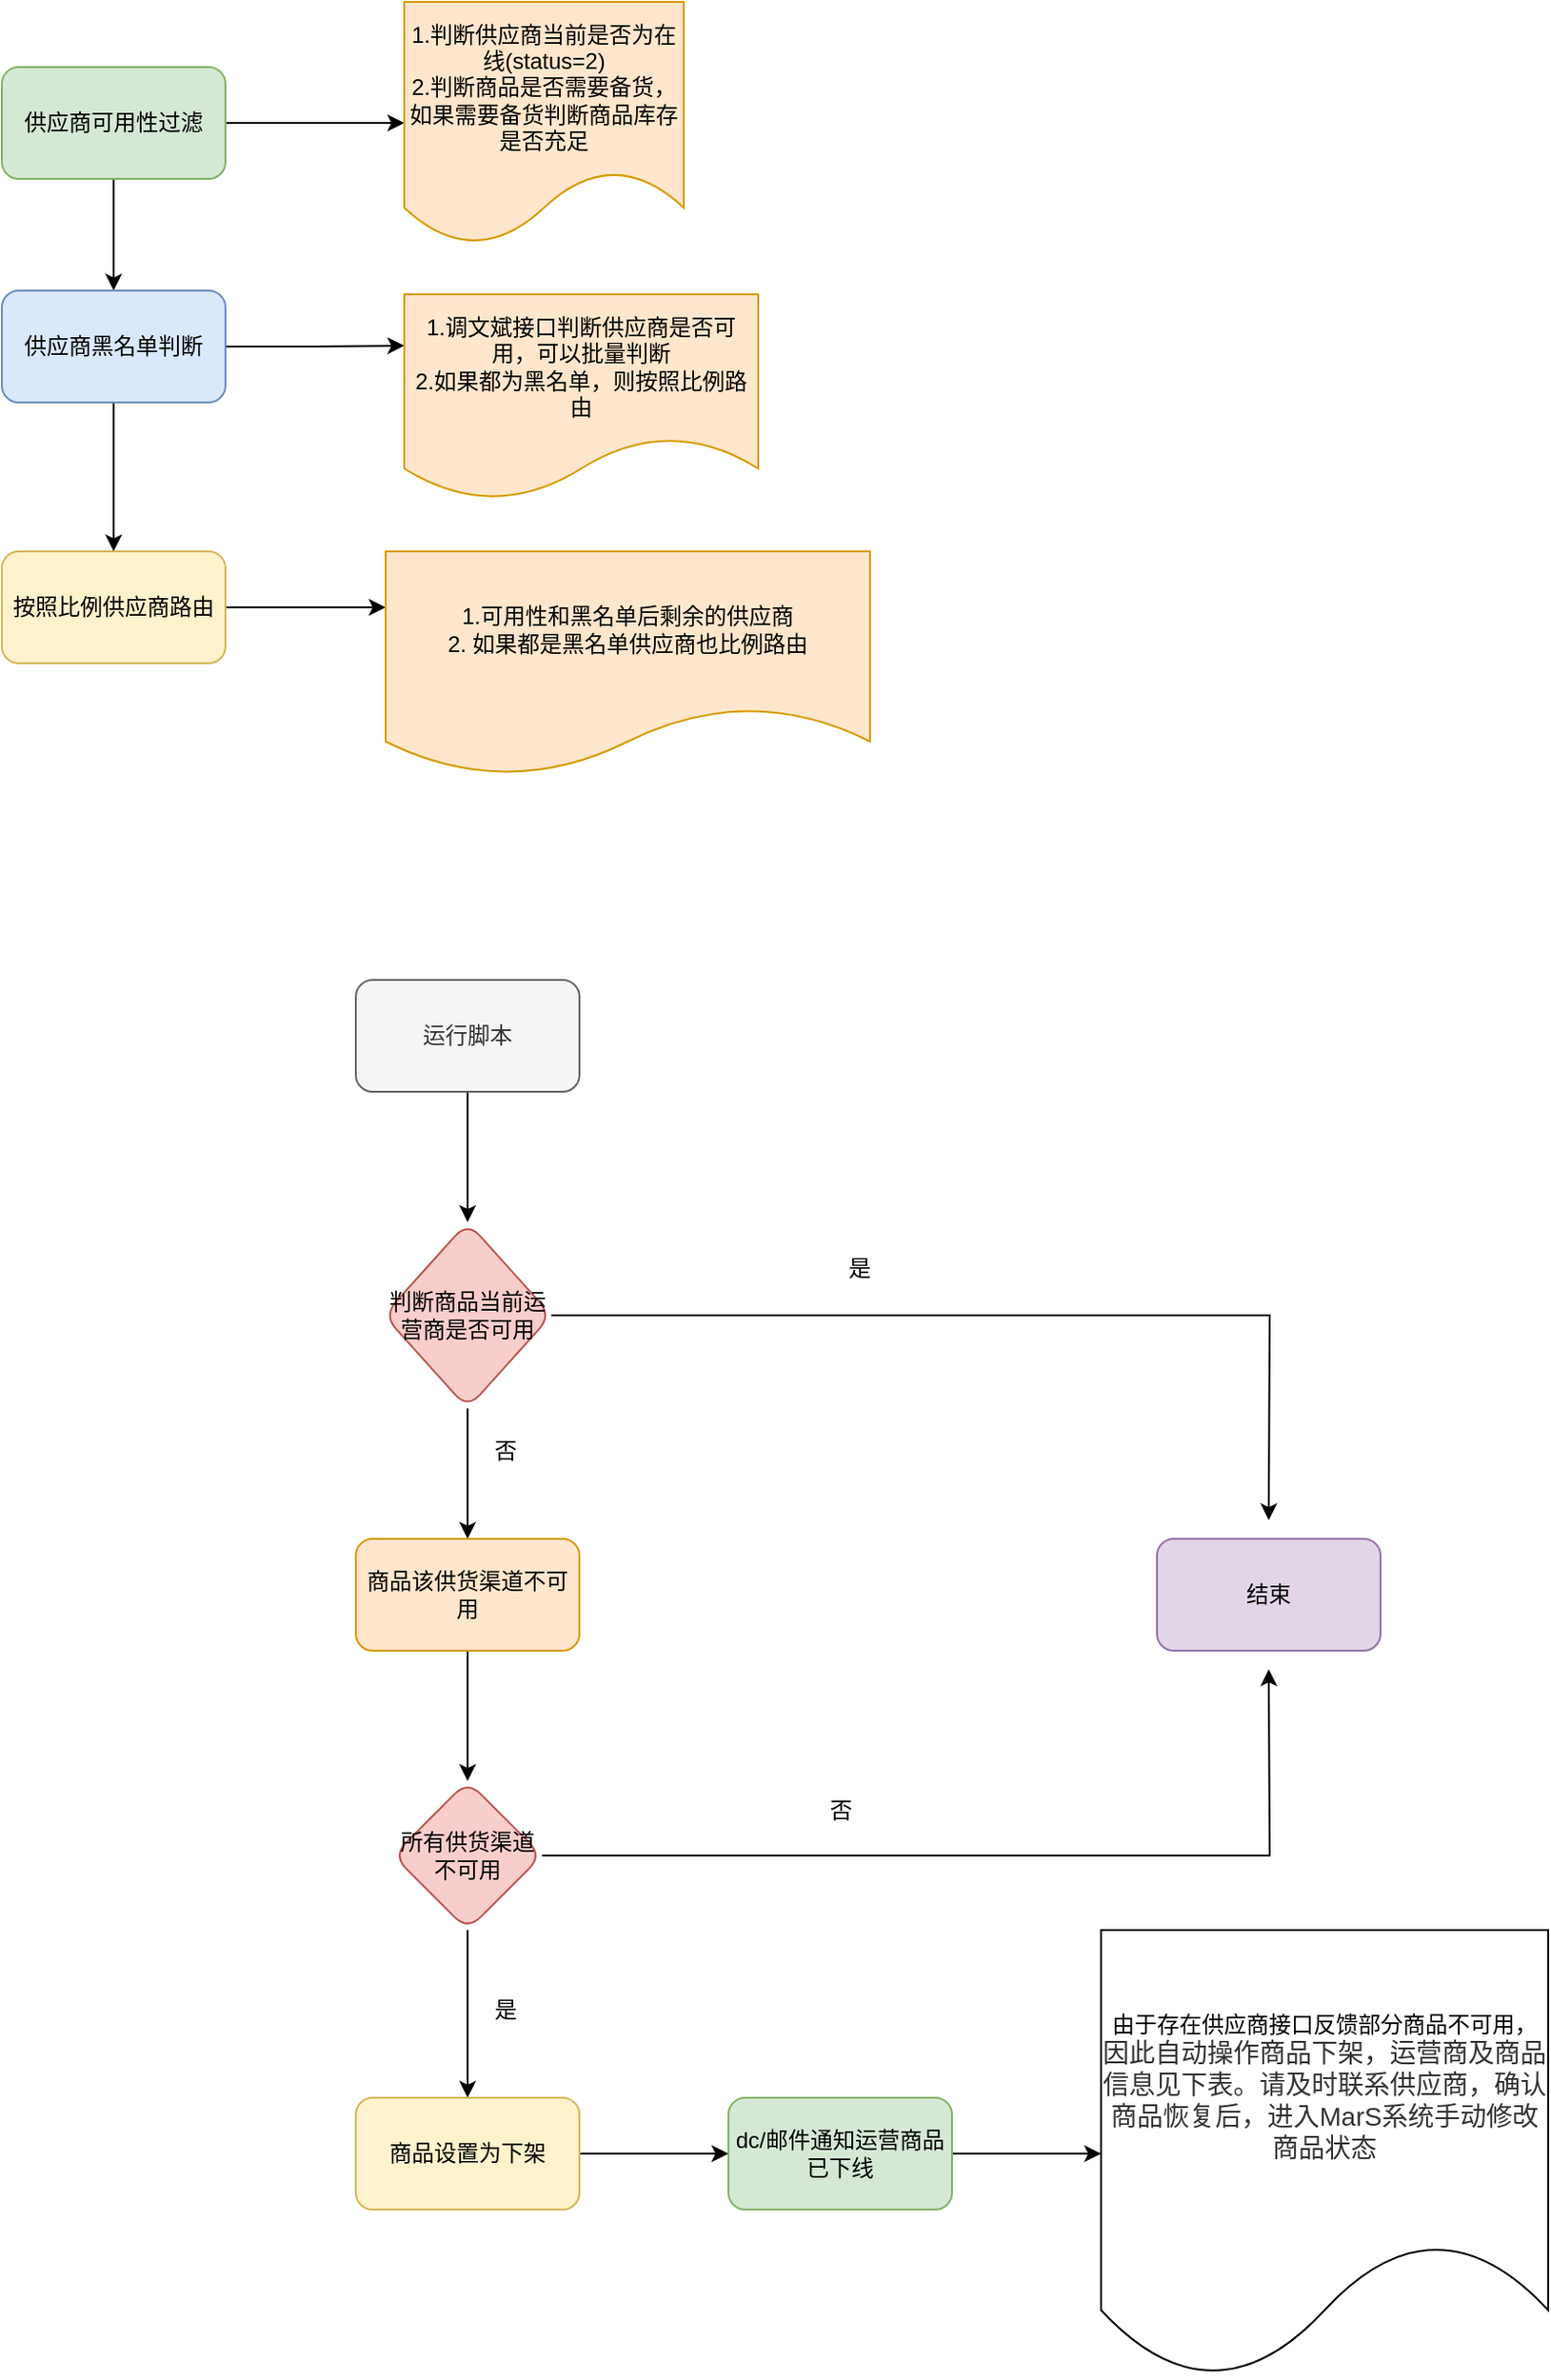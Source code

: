 <mxfile version="21.3.8" type="github">
  <diagram name="第 1 页" id="J5UqhC9E80ztG5F64Tjr">
    <mxGraphModel dx="1306" dy="836" grid="1" gridSize="10" guides="1" tooltips="1" connect="1" arrows="1" fold="1" page="1" pageScale="1" pageWidth="827" pageHeight="1169" math="0" shadow="0">
      <root>
        <mxCell id="0" />
        <mxCell id="1" parent="0" />
        <mxCell id="mkf3tCf8uRwqs011nsPD-3" value="" style="edgeStyle=orthogonalEdgeStyle;rounded=0;orthogonalLoop=1;jettySize=auto;html=1;" edge="1" parent="1" source="mkf3tCf8uRwqs011nsPD-1" target="mkf3tCf8uRwqs011nsPD-2">
          <mxGeometry relative="1" as="geometry" />
        </mxCell>
        <mxCell id="mkf3tCf8uRwqs011nsPD-5" style="edgeStyle=orthogonalEdgeStyle;rounded=0;orthogonalLoop=1;jettySize=auto;html=1;entryX=0;entryY=0.5;entryDx=0;entryDy=0;" edge="1" parent="1" source="mkf3tCf8uRwqs011nsPD-1" target="mkf3tCf8uRwqs011nsPD-4">
          <mxGeometry relative="1" as="geometry" />
        </mxCell>
        <mxCell id="mkf3tCf8uRwqs011nsPD-1" value="供应商可用性过滤" style="rounded=1;whiteSpace=wrap;html=1;fillColor=#d5e8d4;strokeColor=#82b366;" vertex="1" parent="1">
          <mxGeometry x="190" y="170" width="120" height="60" as="geometry" />
        </mxCell>
        <mxCell id="mkf3tCf8uRwqs011nsPD-8" style="edgeStyle=orthogonalEdgeStyle;rounded=0;orthogonalLoop=1;jettySize=auto;html=1;entryX=0;entryY=0.25;entryDx=0;entryDy=0;" edge="1" parent="1" source="mkf3tCf8uRwqs011nsPD-2" target="mkf3tCf8uRwqs011nsPD-6">
          <mxGeometry relative="1" as="geometry" />
        </mxCell>
        <mxCell id="mkf3tCf8uRwqs011nsPD-10" value="" style="edgeStyle=orthogonalEdgeStyle;rounded=0;orthogonalLoop=1;jettySize=auto;html=1;" edge="1" parent="1" source="mkf3tCf8uRwqs011nsPD-2" target="mkf3tCf8uRwqs011nsPD-9">
          <mxGeometry relative="1" as="geometry" />
        </mxCell>
        <mxCell id="mkf3tCf8uRwqs011nsPD-2" value="供应商黑名单判断" style="whiteSpace=wrap;html=1;rounded=1;fillColor=#dae8fc;strokeColor=#6c8ebf;" vertex="1" parent="1">
          <mxGeometry x="190" y="290" width="120" height="60" as="geometry" />
        </mxCell>
        <mxCell id="mkf3tCf8uRwqs011nsPD-4" value="1.判断供应商当前是否为在线(status=2)&lt;br&gt;2.判断商品是否需要备货，如果需要备货判断商品库存是否充足" style="shape=document;whiteSpace=wrap;html=1;boundedLbl=1;fillColor=#ffe6cc;strokeColor=#d79b00;" vertex="1" parent="1">
          <mxGeometry x="406" y="135" width="150" height="130" as="geometry" />
        </mxCell>
        <mxCell id="mkf3tCf8uRwqs011nsPD-6" value="1.调文斌接口判断供应商是否可用，可以批量判断&lt;br&gt;2.如果都为黑名单，则按照比例路由" style="shape=document;whiteSpace=wrap;html=1;boundedLbl=1;fillColor=#ffe6cc;strokeColor=#d79b00;" vertex="1" parent="1">
          <mxGeometry x="406" y="292" width="190" height="110" as="geometry" />
        </mxCell>
        <mxCell id="mkf3tCf8uRwqs011nsPD-12" style="edgeStyle=orthogonalEdgeStyle;rounded=0;orthogonalLoop=1;jettySize=auto;html=1;entryX=0;entryY=0.25;entryDx=0;entryDy=0;" edge="1" parent="1" source="mkf3tCf8uRwqs011nsPD-9" target="mkf3tCf8uRwqs011nsPD-11">
          <mxGeometry relative="1" as="geometry" />
        </mxCell>
        <mxCell id="mkf3tCf8uRwqs011nsPD-9" value="按照比例供应商路由" style="whiteSpace=wrap;html=1;rounded=1;fillColor=#fff2cc;strokeColor=#d6b656;" vertex="1" parent="1">
          <mxGeometry x="190" y="430" width="120" height="60" as="geometry" />
        </mxCell>
        <mxCell id="mkf3tCf8uRwqs011nsPD-11" value="1.可用性和黑名单后剩余的供应商&lt;br&gt;2. 如果都是黑名单供应商也比例路由" style="shape=document;whiteSpace=wrap;html=1;boundedLbl=1;fillColor=#ffe6cc;strokeColor=#d79b00;" vertex="1" parent="1">
          <mxGeometry x="396" y="430" width="260" height="120" as="geometry" />
        </mxCell>
        <mxCell id="mkf3tCf8uRwqs011nsPD-15" value="" style="edgeStyle=orthogonalEdgeStyle;rounded=0;orthogonalLoop=1;jettySize=auto;html=1;" edge="1" parent="1" source="mkf3tCf8uRwqs011nsPD-13" target="mkf3tCf8uRwqs011nsPD-14">
          <mxGeometry relative="1" as="geometry" />
        </mxCell>
        <mxCell id="mkf3tCf8uRwqs011nsPD-13" value="运行脚本" style="rounded=1;whiteSpace=wrap;html=1;fillColor=#f5f5f5;fontColor=#333333;strokeColor=#666666;" vertex="1" parent="1">
          <mxGeometry x="380" y="660" width="120" height="60" as="geometry" />
        </mxCell>
        <mxCell id="mkf3tCf8uRwqs011nsPD-17" value="" style="edgeStyle=orthogonalEdgeStyle;rounded=0;orthogonalLoop=1;jettySize=auto;html=1;" edge="1" parent="1" source="mkf3tCf8uRwqs011nsPD-14" target="mkf3tCf8uRwqs011nsPD-16">
          <mxGeometry relative="1" as="geometry" />
        </mxCell>
        <mxCell id="mkf3tCf8uRwqs011nsPD-31" style="edgeStyle=orthogonalEdgeStyle;rounded=0;orthogonalLoop=1;jettySize=auto;html=1;" edge="1" parent="1" source="mkf3tCf8uRwqs011nsPD-14">
          <mxGeometry relative="1" as="geometry">
            <mxPoint x="870" y="950" as="targetPoint" />
          </mxGeometry>
        </mxCell>
        <mxCell id="mkf3tCf8uRwqs011nsPD-14" value="判断商品当前运营商是否可用" style="rhombus;whiteSpace=wrap;html=1;rounded=1;fillColor=#f8cecc;strokeColor=#b85450;" vertex="1" parent="1">
          <mxGeometry x="395" y="790" width="90" height="100" as="geometry" />
        </mxCell>
        <mxCell id="mkf3tCf8uRwqs011nsPD-22" value="" style="edgeStyle=orthogonalEdgeStyle;rounded=0;orthogonalLoop=1;jettySize=auto;html=1;" edge="1" parent="1" source="mkf3tCf8uRwqs011nsPD-16" target="mkf3tCf8uRwqs011nsPD-21">
          <mxGeometry relative="1" as="geometry" />
        </mxCell>
        <mxCell id="mkf3tCf8uRwqs011nsPD-16" value="商品该供货渠道不可用" style="whiteSpace=wrap;html=1;rounded=1;fillColor=#ffe6cc;strokeColor=#d79b00;" vertex="1" parent="1">
          <mxGeometry x="380" y="960" width="120" height="60" as="geometry" />
        </mxCell>
        <mxCell id="mkf3tCf8uRwqs011nsPD-18" value="否" style="text;html=1;align=center;verticalAlign=middle;resizable=0;points=[];autosize=1;strokeColor=none;fillColor=none;" vertex="1" parent="1">
          <mxGeometry x="440" y="898" width="40" height="30" as="geometry" />
        </mxCell>
        <mxCell id="mkf3tCf8uRwqs011nsPD-24" value="" style="edgeStyle=orthogonalEdgeStyle;rounded=0;orthogonalLoop=1;jettySize=auto;html=1;" edge="1" parent="1" source="mkf3tCf8uRwqs011nsPD-21" target="mkf3tCf8uRwqs011nsPD-23">
          <mxGeometry relative="1" as="geometry" />
        </mxCell>
        <mxCell id="mkf3tCf8uRwqs011nsPD-33" style="edgeStyle=orthogonalEdgeStyle;rounded=0;orthogonalLoop=1;jettySize=auto;html=1;" edge="1" parent="1" source="mkf3tCf8uRwqs011nsPD-21">
          <mxGeometry relative="1" as="geometry">
            <mxPoint x="870" y="1030" as="targetPoint" />
          </mxGeometry>
        </mxCell>
        <mxCell id="mkf3tCf8uRwqs011nsPD-21" value="所有供货渠道不可用" style="rhombus;whiteSpace=wrap;html=1;rounded=1;fillColor=#f8cecc;strokeColor=#b85450;" vertex="1" parent="1">
          <mxGeometry x="400" y="1090" width="80" height="80" as="geometry" />
        </mxCell>
        <mxCell id="mkf3tCf8uRwqs011nsPD-26" value="" style="edgeStyle=orthogonalEdgeStyle;rounded=0;orthogonalLoop=1;jettySize=auto;html=1;" edge="1" parent="1" source="mkf3tCf8uRwqs011nsPD-23" target="mkf3tCf8uRwqs011nsPD-25">
          <mxGeometry relative="1" as="geometry" />
        </mxCell>
        <mxCell id="mkf3tCf8uRwqs011nsPD-23" value="商品设置为下架" style="whiteSpace=wrap;html=1;rounded=1;fillColor=#fff2cc;strokeColor=#d6b656;" vertex="1" parent="1">
          <mxGeometry x="380" y="1260" width="120" height="60" as="geometry" />
        </mxCell>
        <mxCell id="mkf3tCf8uRwqs011nsPD-28" style="edgeStyle=orthogonalEdgeStyle;rounded=0;orthogonalLoop=1;jettySize=auto;html=1;entryX=0;entryY=0.5;entryDx=0;entryDy=0;" edge="1" parent="1" source="mkf3tCf8uRwqs011nsPD-25" target="mkf3tCf8uRwqs011nsPD-27">
          <mxGeometry relative="1" as="geometry" />
        </mxCell>
        <mxCell id="mkf3tCf8uRwqs011nsPD-25" value="dc/邮件通知运营商品已下线" style="whiteSpace=wrap;html=1;rounded=1;fillColor=#d5e8d4;strokeColor=#82b366;" vertex="1" parent="1">
          <mxGeometry x="580" y="1260" width="120" height="60" as="geometry" />
        </mxCell>
        <mxCell id="mkf3tCf8uRwqs011nsPD-27" value="由于存在供应商接口反馈部分商品不可用，&lt;span style=&quot;color: rgb(51, 51, 51); font-family: Arial, sans-serif; font-size: 14px; text-align: left; background-color: rgb(255, 255, 255);&quot;&gt;因此自动操作商品下架，运营商及商品信息见下表。请及时联系供应商，确认商品恢复后，进入MarS系统手动修改商品状态&lt;/span&gt;" style="shape=document;whiteSpace=wrap;html=1;boundedLbl=1;" vertex="1" parent="1">
          <mxGeometry x="780" y="1170" width="240" height="240" as="geometry" />
        </mxCell>
        <mxCell id="mkf3tCf8uRwqs011nsPD-29" value="是" style="text;html=1;align=center;verticalAlign=middle;resizable=0;points=[];autosize=1;strokeColor=none;fillColor=none;" vertex="1" parent="1">
          <mxGeometry x="440" y="1198" width="40" height="30" as="geometry" />
        </mxCell>
        <mxCell id="mkf3tCf8uRwqs011nsPD-30" value="结束" style="rounded=1;whiteSpace=wrap;html=1;fillColor=#e1d5e7;strokeColor=#9673a6;" vertex="1" parent="1">
          <mxGeometry x="810" y="960" width="120" height="60" as="geometry" />
        </mxCell>
        <mxCell id="mkf3tCf8uRwqs011nsPD-32" value="是" style="text;html=1;align=center;verticalAlign=middle;resizable=0;points=[];autosize=1;strokeColor=none;fillColor=none;" vertex="1" parent="1">
          <mxGeometry x="630" y="800" width="40" height="30" as="geometry" />
        </mxCell>
        <mxCell id="mkf3tCf8uRwqs011nsPD-34" value="否" style="text;html=1;align=center;verticalAlign=middle;resizable=0;points=[];autosize=1;strokeColor=none;fillColor=none;" vertex="1" parent="1">
          <mxGeometry x="620" y="1091" width="40" height="30" as="geometry" />
        </mxCell>
      </root>
    </mxGraphModel>
  </diagram>
</mxfile>
